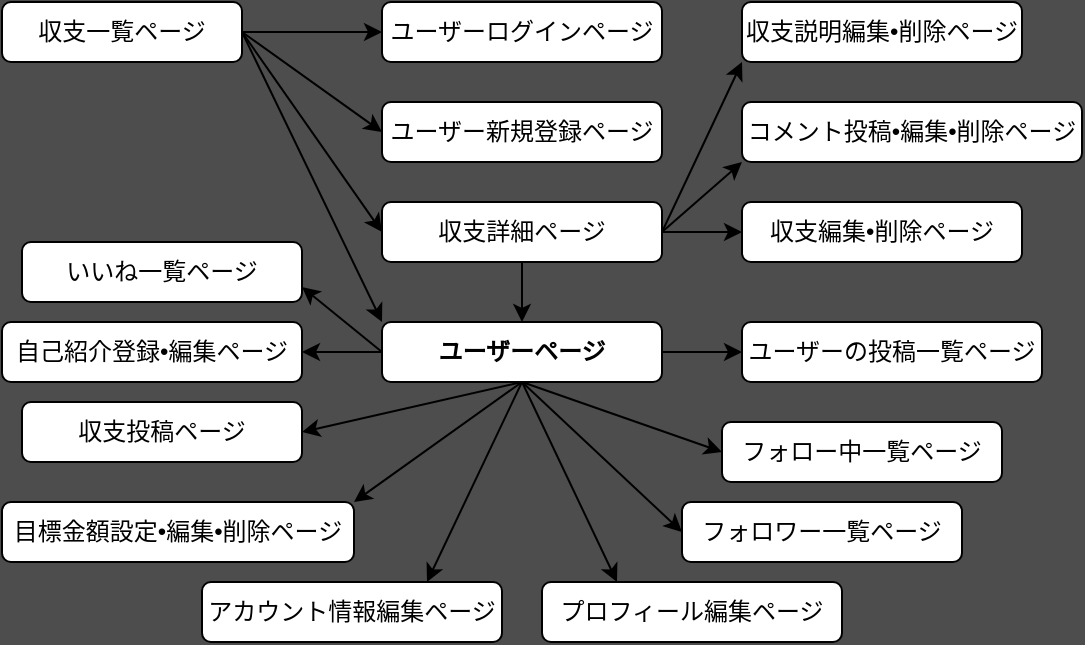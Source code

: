 <mxfile>
    <diagram id="NNipuRlvPksYcnV--IUR" name="ページ1">
        <mxGraphModel dx="527" dy="523" grid="1" gridSize="10" guides="1" tooltips="1" connect="1" arrows="1" fold="1" page="1" pageScale="1" pageWidth="827" pageHeight="1169" background="#4D4D4D" math="0" shadow="0">
            <root>
                <mxCell id="0"/>
                <mxCell id="1" parent="0"/>
                <mxCell id="2" value="収支一覧ページ" style="rounded=1;whiteSpace=wrap;html=1;" parent="1" vertex="1">
                    <mxGeometry x="20" y="40" width="120" height="30" as="geometry"/>
                </mxCell>
                <mxCell id="5" value="ユーザー新規登録ページ" style="rounded=1;whiteSpace=wrap;html=1;" parent="1" vertex="1">
                    <mxGeometry x="210" y="90" width="140" height="30" as="geometry"/>
                </mxCell>
                <mxCell id="8" value="ユーザーログインページ" style="rounded=1;whiteSpace=wrap;html=1;" parent="1" vertex="1">
                    <mxGeometry x="210" y="40" width="140" height="30" as="geometry"/>
                </mxCell>
                <mxCell id="51" value="" style="edgeStyle=none;html=1;startArrow=none;startFill=0;exitX=0.5;exitY=1;exitDx=0;exitDy=0;entryX=0.5;entryY=0;entryDx=0;entryDy=0;" parent="1" source="10" target="9" edge="1">
                    <mxGeometry relative="1" as="geometry"/>
                </mxCell>
                <mxCell id="52" value="" style="edgeStyle=none;html=1;startArrow=none;startFill=0;entryX=1;entryY=0.5;entryDx=0;entryDy=0;" parent="1" target="11" edge="1">
                    <mxGeometry relative="1" as="geometry">
                        <mxPoint x="280" y="230" as="sourcePoint"/>
                    </mxGeometry>
                </mxCell>
                <mxCell id="9" value="ユーザーページ" style="rounded=1;whiteSpace=wrap;html=1;fontStyle=1" parent="1" vertex="1">
                    <mxGeometry x="210" y="200" width="140" height="30" as="geometry"/>
                </mxCell>
                <mxCell id="10" value="収支詳細ページ" style="rounded=1;whiteSpace=wrap;html=1;" parent="1" vertex="1">
                    <mxGeometry x="210" y="140" width="140" height="30" as="geometry"/>
                </mxCell>
                <mxCell id="11" value="収支投稿ページ" style="rounded=1;whiteSpace=wrap;html=1;" parent="1" vertex="1">
                    <mxGeometry x="30" y="240" width="140" height="30" as="geometry"/>
                </mxCell>
                <mxCell id="14" value="収支編集•削除ページ" style="rounded=1;whiteSpace=wrap;html=1;" parent="1" vertex="1">
                    <mxGeometry x="390" y="140" width="140" height="30" as="geometry"/>
                </mxCell>
                <mxCell id="16" value="アカウント情報編集ページ" style="rounded=1;whiteSpace=wrap;html=1;" parent="1" vertex="1">
                    <mxGeometry x="120" y="330" width="150" height="30" as="geometry"/>
                </mxCell>
                <mxCell id="17" value="目標金額設定•編集•削除ページ" style="rounded=1;whiteSpace=wrap;html=1;" parent="1" vertex="1">
                    <mxGeometry x="20" y="290" width="176" height="30" as="geometry"/>
                </mxCell>
                <mxCell id="41" style="edgeStyle=orthogonalEdgeStyle;html=1;" parent="1" edge="1">
                    <mxGeometry relative="1" as="geometry">
                        <mxPoint x="484" y="170" as="targetPoint"/>
                        <mxPoint x="484" y="170" as="sourcePoint"/>
                    </mxGeometry>
                </mxCell>
                <mxCell id="28" value="" style="endArrow=classic;html=1;exitX=1;exitY=0.5;exitDx=0;exitDy=0;entryX=0;entryY=0.5;entryDx=0;entryDy=0;" parent="1" source="2" target="8" edge="1">
                    <mxGeometry width="50" height="50" relative="1" as="geometry">
                        <mxPoint x="380" y="410" as="sourcePoint"/>
                        <mxPoint x="430" y="360" as="targetPoint"/>
                    </mxGeometry>
                </mxCell>
                <mxCell id="30" value="" style="endArrow=classic;html=1;exitX=1;exitY=0.5;exitDx=0;exitDy=0;entryX=0;entryY=0.5;entryDx=0;entryDy=0;" parent="1" source="2" target="5" edge="1">
                    <mxGeometry width="50" height="50" relative="1" as="geometry">
                        <mxPoint x="150" y="65" as="sourcePoint"/>
                        <mxPoint x="220" y="65" as="targetPoint"/>
                    </mxGeometry>
                </mxCell>
                <mxCell id="31" value="" style="endArrow=classic;html=1;exitX=1;exitY=0.5;exitDx=0;exitDy=0;entryX=0;entryY=0.5;entryDx=0;entryDy=0;" parent="1" source="2" target="10" edge="1">
                    <mxGeometry width="50" height="50" relative="1" as="geometry">
                        <mxPoint x="150" y="65" as="sourcePoint"/>
                        <mxPoint x="220" y="115" as="targetPoint"/>
                    </mxGeometry>
                </mxCell>
                <mxCell id="32" value="" style="endArrow=classic;html=1;entryX=0;entryY=0;entryDx=0;entryDy=0;exitX=1;exitY=0.5;exitDx=0;exitDy=0;" parent="1" source="2" target="9" edge="1">
                    <mxGeometry width="50" height="50" relative="1" as="geometry">
                        <mxPoint x="140" y="60" as="sourcePoint"/>
                        <mxPoint x="220" y="165" as="targetPoint"/>
                    </mxGeometry>
                </mxCell>
                <mxCell id="35" value="" style="endArrow=classic;html=1;exitX=1;exitY=0.5;exitDx=0;exitDy=0;entryX=0;entryY=0.5;entryDx=0;entryDy=0;" parent="1" source="10" target="14" edge="1">
                    <mxGeometry width="50" height="50" relative="1" as="geometry">
                        <mxPoint x="360" y="165" as="sourcePoint"/>
                        <mxPoint x="424" y="115" as="targetPoint"/>
                    </mxGeometry>
                </mxCell>
                <mxCell id="36" value="フォロワー一覧ページ" style="rounded=1;whiteSpace=wrap;html=1;" parent="1" vertex="1">
                    <mxGeometry x="360" y="290" width="140" height="30" as="geometry"/>
                </mxCell>
                <mxCell id="37" value="フォロー中一覧ページ" style="rounded=1;whiteSpace=wrap;html=1;" parent="1" vertex="1">
                    <mxGeometry x="380" y="250" width="140" height="30" as="geometry"/>
                </mxCell>
                <mxCell id="43" value="" style="endArrow=classic;html=1;exitX=0.5;exitY=1;exitDx=0;exitDy=0;entryX=0;entryY=0.5;entryDx=0;entryDy=0;" parent="1" source="9" target="37" edge="1">
                    <mxGeometry width="50" height="50" relative="1" as="geometry">
                        <mxPoint x="380" y="410" as="sourcePoint"/>
                        <mxPoint x="430" y="360" as="targetPoint"/>
                    </mxGeometry>
                </mxCell>
                <mxCell id="44" value="" style="endArrow=classic;html=1;entryX=0;entryY=0.5;entryDx=0;entryDy=0;exitX=0.5;exitY=1;exitDx=0;exitDy=0;" parent="1" source="9" target="36" edge="1">
                    <mxGeometry width="50" height="50" relative="1" as="geometry">
                        <mxPoint x="350" y="205" as="sourcePoint"/>
                        <mxPoint x="430" y="360" as="targetPoint"/>
                    </mxGeometry>
                </mxCell>
                <mxCell id="47" value="" style="endArrow=classic;html=1;exitX=0.5;exitY=1;exitDx=0;exitDy=0;entryX=0.75;entryY=0;entryDx=0;entryDy=0;" parent="1" source="9" target="16" edge="1">
                    <mxGeometry width="50" height="50" relative="1" as="geometry">
                        <mxPoint x="380" y="410" as="sourcePoint"/>
                        <mxPoint x="430" y="360" as="targetPoint"/>
                    </mxGeometry>
                </mxCell>
                <mxCell id="48" value="" style="endArrow=classic;html=1;exitX=0.5;exitY=1;exitDx=0;exitDy=0;entryX=0.25;entryY=0;entryDx=0;entryDy=0;" parent="1" source="9" target="53" edge="1">
                    <mxGeometry width="50" height="50" relative="1" as="geometry">
                        <mxPoint x="380" y="410" as="sourcePoint"/>
                        <mxPoint x="330" y="290" as="targetPoint"/>
                    </mxGeometry>
                </mxCell>
                <mxCell id="50" value="" style="endArrow=classic;html=1;entryX=1;entryY=0;entryDx=0;entryDy=0;" parent="1" target="17" edge="1">
                    <mxGeometry width="50" height="50" relative="1" as="geometry">
                        <mxPoint x="280" y="230" as="sourcePoint"/>
                        <mxPoint x="180" y="290" as="targetPoint"/>
                    </mxGeometry>
                </mxCell>
                <mxCell id="53" value="プロフィール編集ページ" style="rounded=1;whiteSpace=wrap;html=1;" parent="1" vertex="1">
                    <mxGeometry x="290" y="330" width="150" height="30" as="geometry"/>
                </mxCell>
                <mxCell id="54" value="ユーザーの投稿一覧ページ" style="rounded=1;whiteSpace=wrap;html=1;" parent="1" vertex="1">
                    <mxGeometry x="390" y="200" width="150" height="30" as="geometry"/>
                </mxCell>
                <mxCell id="55" value="" style="endArrow=classic;html=1;exitX=1;exitY=0.5;exitDx=0;exitDy=0;entryX=0;entryY=0.5;entryDx=0;entryDy=0;" parent="1" source="9" target="54" edge="1">
                    <mxGeometry width="50" height="50" relative="1" as="geometry">
                        <mxPoint x="360" y="165" as="sourcePoint"/>
                        <mxPoint x="400" y="165" as="targetPoint"/>
                    </mxGeometry>
                </mxCell>
                <mxCell id="56" value="コメント投稿•編集•削除ページ" style="rounded=1;whiteSpace=wrap;html=1;" parent="1" vertex="1">
                    <mxGeometry x="390" y="90" width="170" height="30" as="geometry"/>
                </mxCell>
                <mxCell id="57" value="" style="endArrow=classic;html=1;exitX=1;exitY=0.5;exitDx=0;exitDy=0;entryX=0;entryY=1;entryDx=0;entryDy=0;" parent="1" source="10" target="56" edge="1">
                    <mxGeometry width="50" height="50" relative="1" as="geometry">
                        <mxPoint x="360" y="165" as="sourcePoint"/>
                        <mxPoint x="400" y="165" as="targetPoint"/>
                    </mxGeometry>
                </mxCell>
                <mxCell id="58" value="収支説明編集•削除ページ" style="rounded=1;whiteSpace=wrap;html=1;" parent="1" vertex="1">
                    <mxGeometry x="390" y="40" width="140" height="30" as="geometry"/>
                </mxCell>
                <mxCell id="59" value="" style="endArrow=classic;html=1;exitX=1;exitY=0.5;exitDx=0;exitDy=0;entryX=0;entryY=1;entryDx=0;entryDy=0;" parent="1" source="10" target="58" edge="1">
                    <mxGeometry width="50" height="50" relative="1" as="geometry">
                        <mxPoint x="360" y="165" as="sourcePoint"/>
                        <mxPoint x="400" y="130" as="targetPoint"/>
                    </mxGeometry>
                </mxCell>
                <mxCell id="60" value="自己紹介登録•編集ページ" style="rounded=1;whiteSpace=wrap;html=1;" parent="1" vertex="1">
                    <mxGeometry x="20" y="200" width="150" height="30" as="geometry"/>
                </mxCell>
                <mxCell id="61" value="" style="endArrow=classic;html=1;exitX=0;exitY=0.5;exitDx=0;exitDy=0;entryX=1;entryY=0.5;entryDx=0;entryDy=0;" parent="1" source="9" target="60" edge="1">
                    <mxGeometry width="50" height="50" relative="1" as="geometry">
                        <mxPoint x="360" y="225" as="sourcePoint"/>
                        <mxPoint x="400" y="225" as="targetPoint"/>
                    </mxGeometry>
                </mxCell>
                <mxCell id="62" value="いいね一覧ページ" style="rounded=1;whiteSpace=wrap;html=1;" vertex="1" parent="1">
                    <mxGeometry x="30" y="160" width="140" height="30" as="geometry"/>
                </mxCell>
                <mxCell id="63" value="" style="endArrow=classic;html=1;entryX=1;entryY=0.75;entryDx=0;entryDy=0;exitX=0;exitY=0.5;exitDx=0;exitDy=0;" edge="1" parent="1" source="9" target="62">
                    <mxGeometry width="50" height="50" relative="1" as="geometry">
                        <mxPoint x="190" y="200" as="sourcePoint"/>
                        <mxPoint x="180" y="225" as="targetPoint"/>
                    </mxGeometry>
                </mxCell>
            </root>
        </mxGraphModel>
    </diagram>
</mxfile>